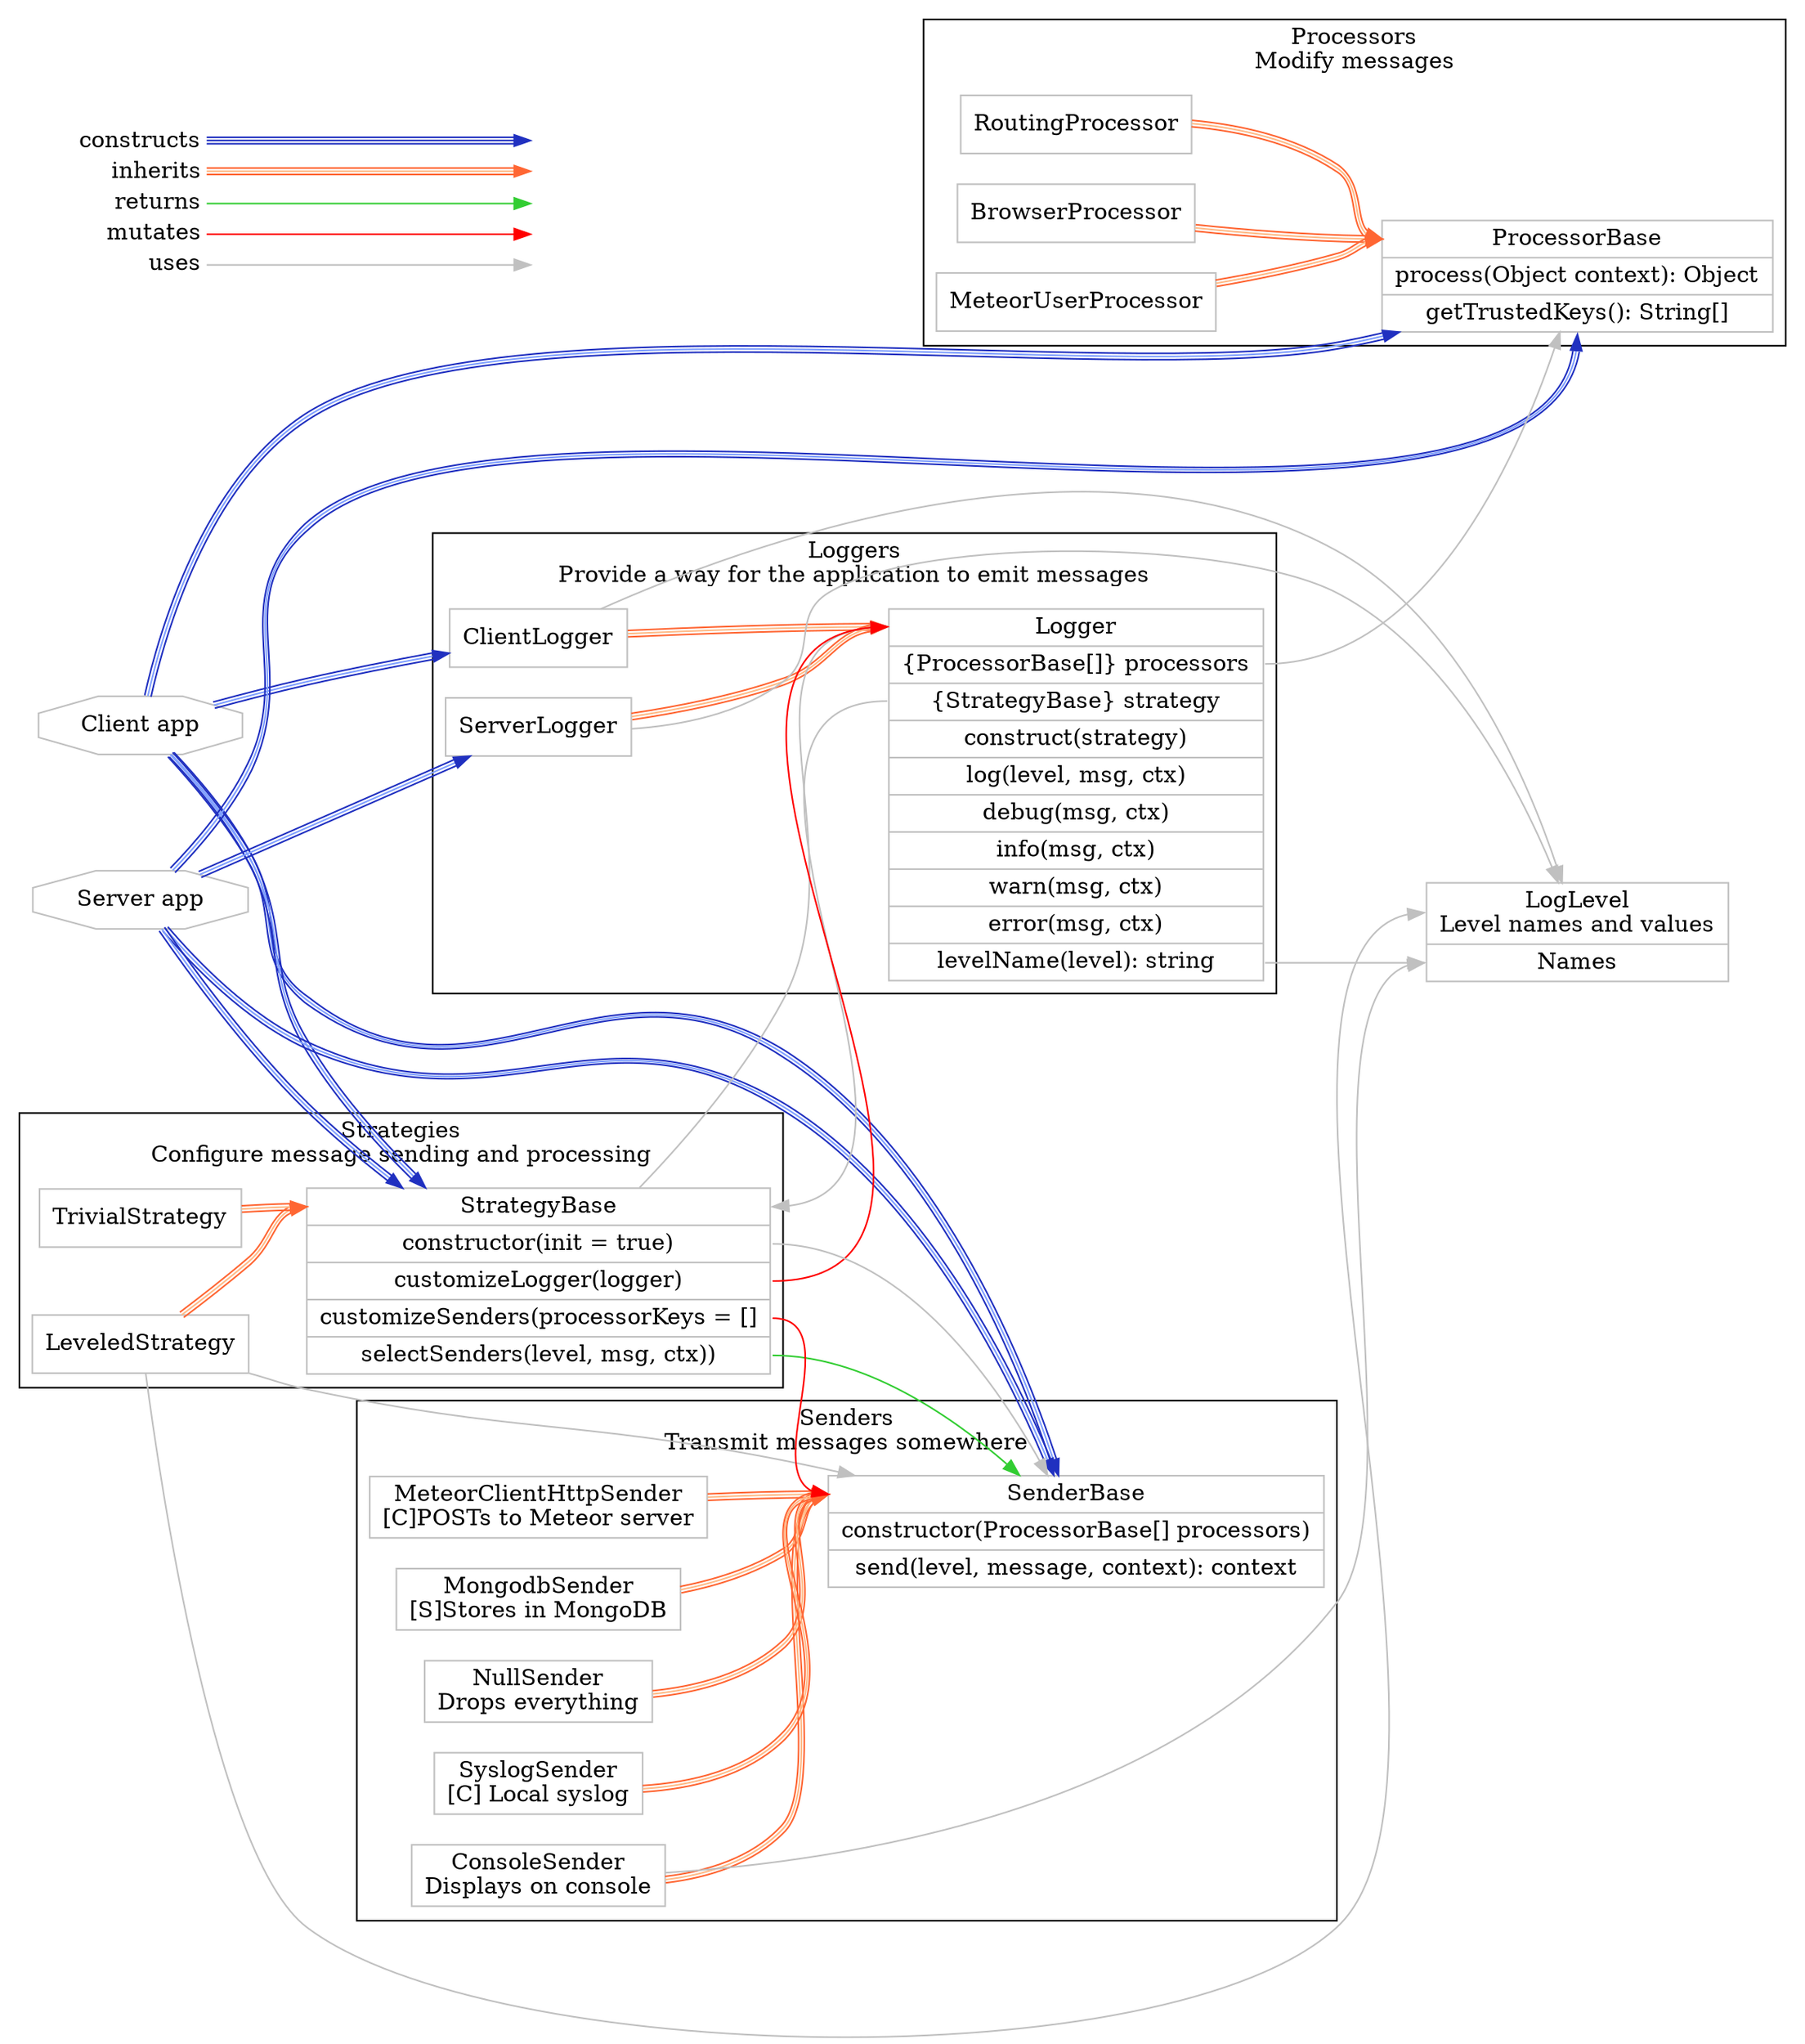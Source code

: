 digraph logger {
  rankdir = LR;
  node [ shape="octagon", color="#c0c0c0" ];
    Client [ label="Client app"];
    Server [ label="Server app"];

  node [ shape="record", color="#c0c0c0" ];

  subgraph cluster_loggers {
    label = "Loggers\nProvide a way for the application to emit messages";

    ClientLogger;
    Logger [ label="<label>Logger|<processors>\{ProcessorBase[]\} processors|<strategy>\{StrategyBase\} strategy|<constructor>construct(strategy)|log(level, msg, ctx)|debug(msg, ctx)|info(msg, ctx)|warn(msg, ctx)|error(msg, ctx)|<levelName>levelName(level): string"];
    ServerLogger;
  }

  subgraph cluster_processors {
    label = "Processors\nModify messages";

    BrowserProcessor;
  	MeteorUserProcessor;
  	ProcessorBase [ label="<label>ProcessorBase|process(Object context): Object|getTrustedKeys(): String[]"];
    RoutingProcessor;
  }

  subgraph cluster_senders {
    label = "Senders\nTransmit messages somewhere";

    ConsoleSender [ label="ConsoleSender\nDisplays on console" ];
    MeteorClientHttpSender [ label="MeteorClientHttpSender\n[C]POSTs to Meteor server" ];
    MongodbSender [ label="MongodbSender\n[S]Stores in MongoDB" ];
    NullSender [ label="NullSender\nDrops everything" ];
    SyslogSender [ label="SyslogSender\n[C] Local syslog" ];
    SenderBase [ label="<label>SenderBase|constructor(ProcessorBase[] processors)|send(level, message, context): context" ];
  }

  subgraph cluster_strategies {
    label = "Strategies\nConfigure message sending and processing";

    LeveledStrategy [ label="<label>LeveledStrategy" ];
    StrategyBase [ label="<label>StrategyBase|<constructor>constructor(init = true)|<customize>customizeLogger(logger)|<customizeSenders>customizeSenders(processorKeys = []|<select>selectSenders(level, msg, ctx))" ];
    TrivialStrategy [ label="<label>TrivialStrategy" ];
  }

  LogLevel [ label="<label>LogLevel\nLevel names and values|<names>Names" ];

  // Misc relations
  // Instantiation.
  edge [ color="#2030c0:#80a0ff:#2030c0" ];
  Client -> ClientLogger;
  Client -> ProcessorBase;
  Client -> SenderBase;
  Client -> StrategyBase;

  Server -> ProcessorBase:s;
  Server -> SenderBase;
  Server -> ServerLogger;
  Server -> StrategyBase;

  // Inheritance
  edge [ color="#ff6633:#ffbb88:#ff6633" ];

  BrowserProcessor -> ProcessorBase:label;
  MeteorUserProcessor -> ProcessorBase:label;
  RoutingProcessor -> ProcessorBase:label;

  ConsoleSender -> SenderBase:label;
  MeteorClientHttpSender -> SenderBase:label;
  MongodbSender -> SenderBase:label;
  NullSender -> SenderBase:label;
  SyslogSender -> SenderBase:label;

  LeveledStrategy -> StrategyBase:label;
  TrivialStrategy -> StrategyBase:label;

  ClientLogger -> Logger:label;
  ServerLogger -> Logger:label;

  // Dependency.
  edge [ color="#c0c0c0" ];
  ClientLogger -> LogLevel;
  ServerLogger -> LogLevel;

  ConsoleSender -> LogLevel:names;
  LeveledStrategy -> LogLevel:label;
  Logger:levelName -> LogLevel:names;
  Logger:processors -> ProcessorBase;
  Logger:strategy -> StrategyBase:label;

  LeveledStrategy:constructor -> SenderBase;
  StrategyBase -> Logger:label;
  StrategyBase:constructor -> SenderBase;

  // Method return
  edge [ color="limegreen" ];
  StrategyBase:select -> SenderBase;

  // Mutates
  edge [ color="red" ];
  StrategyBase:customize -> Logger:label;
  StrategyBase:customizeSenders -> SenderBase:label;

  subgraph cluster_caption {
    label = "Legend";
    rank = sink;
    style = invis;
    node [shape=plaintext]

    key [label=<<table border="0" cellpadding="2" cellspacing="0" cellborder="0">
      <tr><td align="right" port="i1">constructs</td></tr>
      <tr><td align="right" port="i2">inherits</td></tr>
      <tr><td align="right" port="i3">returns</td></tr>
      <tr><td align="right" port="i4">mutates</td></tr>
      <tr><td align="right" port="i5">uses</td></tr>
      </table>>]
    key2 [label=<<table border="0" cellpadding="2" cellspacing="0" cellborder="0">
      <tr><td port="i1">&nbsp;</td></tr>
      <tr><td port="i2">&nbsp;</td></tr>
      <tr><td port="i3">&nbsp;</td></tr>
      <tr><td port="i4">&nbsp;</td></tr>
      <tr><td port="i5">&nbsp;</td></tr>
      </table>>]
    key:i1:e -> key2:i1:w [color="#2030c0:#2030c0:#2030c0"];
    key:i2:e -> key2:i2:w [color="#ff6633:#ffbb88:#ff6633"];
    key:i3:e -> key2:i3:w [color=limegreen];
    key:i4:e -> key2:i4:w [color=red];
    key:i5:e -> key2:i5:w [color="#c0c0c0"];
  }
}
